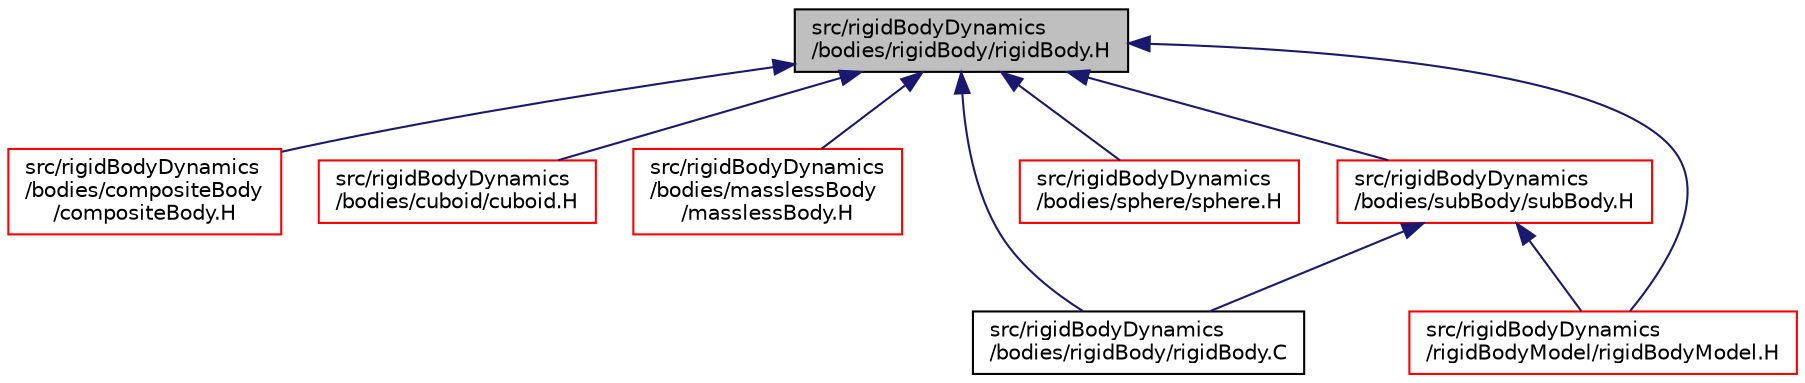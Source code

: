 digraph "src/rigidBodyDynamics/bodies/rigidBody/rigidBody.H"
{
  bgcolor="transparent";
  edge [fontname="Helvetica",fontsize="10",labelfontname="Helvetica",labelfontsize="10"];
  node [fontname="Helvetica",fontsize="10",shape=record];
  Node1 [label="src/rigidBodyDynamics\l/bodies/rigidBody/rigidBody.H",height=0.2,width=0.4,color="black", fillcolor="grey75", style="filled", fontcolor="black"];
  Node1 -> Node2 [dir="back",color="midnightblue",fontsize="10",style="solid",fontname="Helvetica"];
  Node2 [label="src/rigidBodyDynamics\l/bodies/compositeBody\l/compositeBody.H",height=0.2,width=0.4,color="red",URL="$a09703.html"];
  Node1 -> Node3 [dir="back",color="midnightblue",fontsize="10",style="solid",fontname="Helvetica"];
  Node3 [label="src/rigidBodyDynamics\l/bodies/cuboid/cuboid.H",height=0.2,width=0.4,color="red",URL="$a09706.html"];
  Node1 -> Node4 [dir="back",color="midnightblue",fontsize="10",style="solid",fontname="Helvetica"];
  Node4 [label="src/rigidBodyDynamics\l/bodies/masslessBody\l/masslessBody.H",height=0.2,width=0.4,color="red",URL="$a09712.html"];
  Node1 -> Node5 [dir="back",color="midnightblue",fontsize="10",style="solid",fontname="Helvetica"];
  Node5 [label="src/rigidBodyDynamics\l/bodies/rigidBody/rigidBody.C",height=0.2,width=0.4,color="black",URL="$a09714.html"];
  Node1 -> Node6 [dir="back",color="midnightblue",fontsize="10",style="solid",fontname="Helvetica"];
  Node6 [label="src/rigidBodyDynamics\l/bodies/sphere/sphere.H",height=0.2,width=0.4,color="red",URL="$a09718.html"];
  Node1 -> Node7 [dir="back",color="midnightblue",fontsize="10",style="solid",fontname="Helvetica"];
  Node7 [label="src/rigidBodyDynamics\l/bodies/subBody/subBody.H",height=0.2,width=0.4,color="red",URL="$a09721.html"];
  Node7 -> Node5 [dir="back",color="midnightblue",fontsize="10",style="solid",fontname="Helvetica"];
  Node7 -> Node8 [dir="back",color="midnightblue",fontsize="10",style="solid",fontname="Helvetica"];
  Node8 [label="src/rigidBodyDynamics\l/rigidBodyModel/rigidBodyModel.H",height=0.2,width=0.4,color="red",URL="$a09783.html"];
  Node1 -> Node8 [dir="back",color="midnightblue",fontsize="10",style="solid",fontname="Helvetica"];
}
